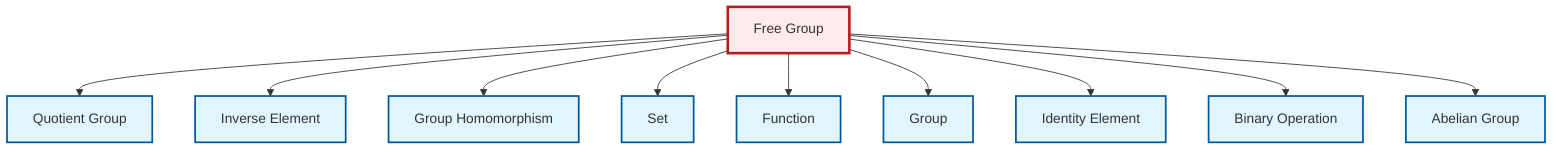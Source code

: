 graph TD
    classDef definition fill:#e1f5fe,stroke:#01579b,stroke-width:2px
    classDef theorem fill:#f3e5f5,stroke:#4a148c,stroke-width:2px
    classDef axiom fill:#fff3e0,stroke:#e65100,stroke-width:2px
    classDef example fill:#e8f5e9,stroke:#1b5e20,stroke-width:2px
    classDef current fill:#ffebee,stroke:#b71c1c,stroke-width:3px
    def-homomorphism["Group Homomorphism"]:::definition
    def-quotient-group["Quotient Group"]:::definition
    def-set["Set"]:::definition
    def-function["Function"]:::definition
    def-free-group["Free Group"]:::definition
    def-binary-operation["Binary Operation"]:::definition
    def-abelian-group["Abelian Group"]:::definition
    def-identity-element["Identity Element"]:::definition
    def-inverse-element["Inverse Element"]:::definition
    def-group["Group"]:::definition
    def-free-group --> def-quotient-group
    def-free-group --> def-inverse-element
    def-free-group --> def-homomorphism
    def-free-group --> def-set
    def-free-group --> def-function
    def-free-group --> def-group
    def-free-group --> def-identity-element
    def-free-group --> def-binary-operation
    def-free-group --> def-abelian-group
    class def-free-group current